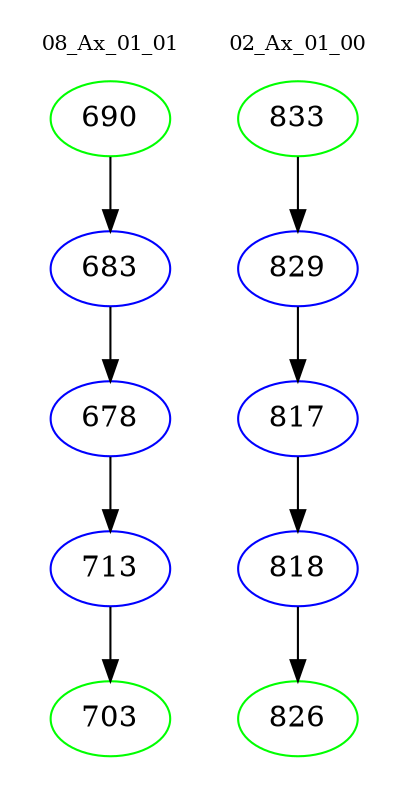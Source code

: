 digraph{
subgraph cluster_0 {
color = white
label = "08_Ax_01_01";
fontsize=10;
T0_690 [label="690", color="green"]
T0_690 -> T0_683 [color="black"]
T0_683 [label="683", color="blue"]
T0_683 -> T0_678 [color="black"]
T0_678 [label="678", color="blue"]
T0_678 -> T0_713 [color="black"]
T0_713 [label="713", color="blue"]
T0_713 -> T0_703 [color="black"]
T0_703 [label="703", color="green"]
}
subgraph cluster_1 {
color = white
label = "02_Ax_01_00";
fontsize=10;
T1_833 [label="833", color="green"]
T1_833 -> T1_829 [color="black"]
T1_829 [label="829", color="blue"]
T1_829 -> T1_817 [color="black"]
T1_817 [label="817", color="blue"]
T1_817 -> T1_818 [color="black"]
T1_818 [label="818", color="blue"]
T1_818 -> T1_826 [color="black"]
T1_826 [label="826", color="green"]
}
}
